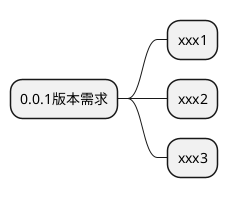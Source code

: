 @startmindmap
'https://plantuml.com/mindmap-diagram

+ 0.0.1版本需求
++ xxx1
++ xxx2
++ xxx3

@endmindmap
